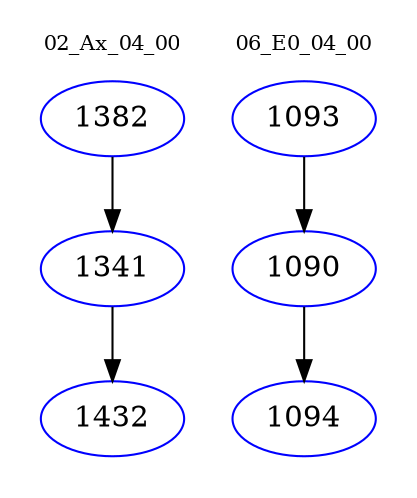 digraph{
subgraph cluster_0 {
color = white
label = "02_Ax_04_00";
fontsize=10;
T0_1382 [label="1382", color="blue"]
T0_1382 -> T0_1341 [color="black"]
T0_1341 [label="1341", color="blue"]
T0_1341 -> T0_1432 [color="black"]
T0_1432 [label="1432", color="blue"]
}
subgraph cluster_1 {
color = white
label = "06_E0_04_00";
fontsize=10;
T1_1093 [label="1093", color="blue"]
T1_1093 -> T1_1090 [color="black"]
T1_1090 [label="1090", color="blue"]
T1_1090 -> T1_1094 [color="black"]
T1_1094 [label="1094", color="blue"]
}
}
